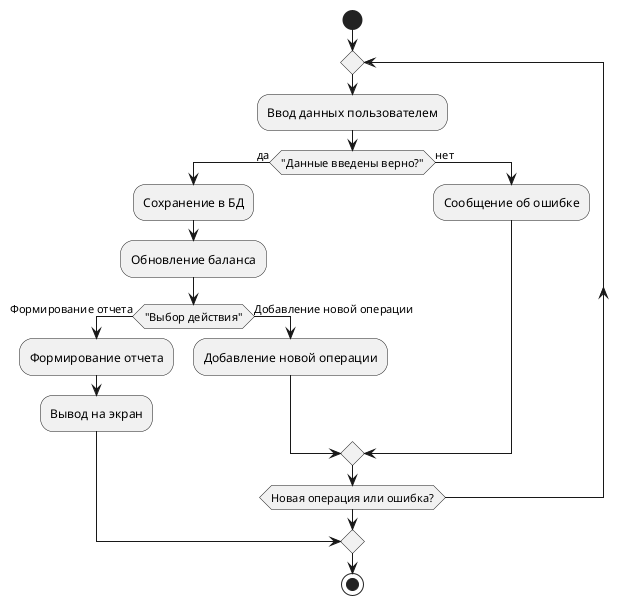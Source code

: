 @startuml
start
repeat
  :Ввод данных пользователем;

  if ("Данные введены верно?") then (да)
    :Сохранение в БД;
    :Обновление баланса;

    if ("Выбор действия") then (Формирование отчета)
      :Формирование отчета;
      :Вывод на экран;
      break
    else (Добавление новой операции)
      :Добавление новой операции;
    endif

  else (нет)
    :Сообщение об ошибке;
  endif

repeat while (Новая операция или ошибка?)

stop
@enduml